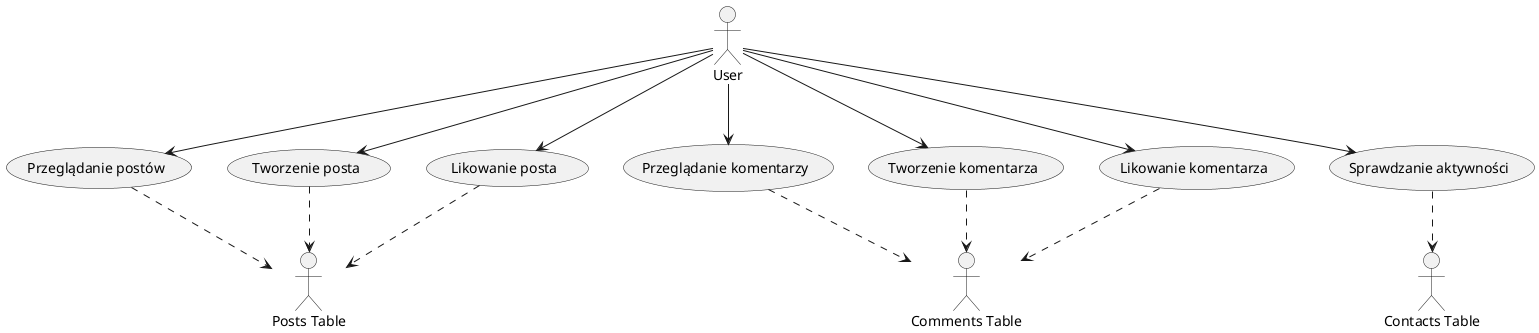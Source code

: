 @startuml Cloud Usage Diagram

:User: -down-> (Przeglądanie postów)
(Przeglądanie postów) .down.> :Posts Table:
:User: -down-> (Tworzenie posta)
(Tworzenie posta) .down.> :Posts Table:
:User: -down-> (Likowanie posta)
(Likowanie posta) .down.> :Posts Table:
:User: -down-> (Przeglądanie komentarzy)
(Przeglądanie komentarzy) .down.> :Comments Table:
:User: -down-> (Tworzenie komentarza)
(Tworzenie komentarza) .down.> :Comments Table:
:User: -down-> (Likowanie komentarza)
(Likowanie komentarza) .down.> :Comments Table:
:User: -down-> (Sprawdzanie aktywności)
(Sprawdzanie aktywności) .down.> :Contacts Table:

@enduml